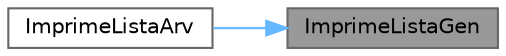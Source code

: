digraph "ImprimeListaGen"
{
 // LATEX_PDF_SIZE
  bgcolor="transparent";
  edge [fontname=Helvetica,fontsize=10,labelfontname=Helvetica,labelfontsize=10];
  node [fontname=Helvetica,fontsize=10,shape=box,height=0.2,width=0.4];
  rankdir="RL";
  Node1 [label="ImprimeListaGen",height=0.2,width=0.4,color="gray40", fillcolor="grey60", style="filled", fontcolor="black",tooltip="Imprime a Lista Generica, dada a funcao para a impressao de um elemento."];
  Node1 -> Node2 [dir="back",color="steelblue1",style="solid"];
  Node2 [label="ImprimeListaArv",height=0.2,width=0.4,color="grey40", fillcolor="white", style="filled",URL="$_lista_arv_8c.html#a12de862d9e9e7fbd08163df3270fb95a",tooltip="Imprime a lista de arvores."];
}
